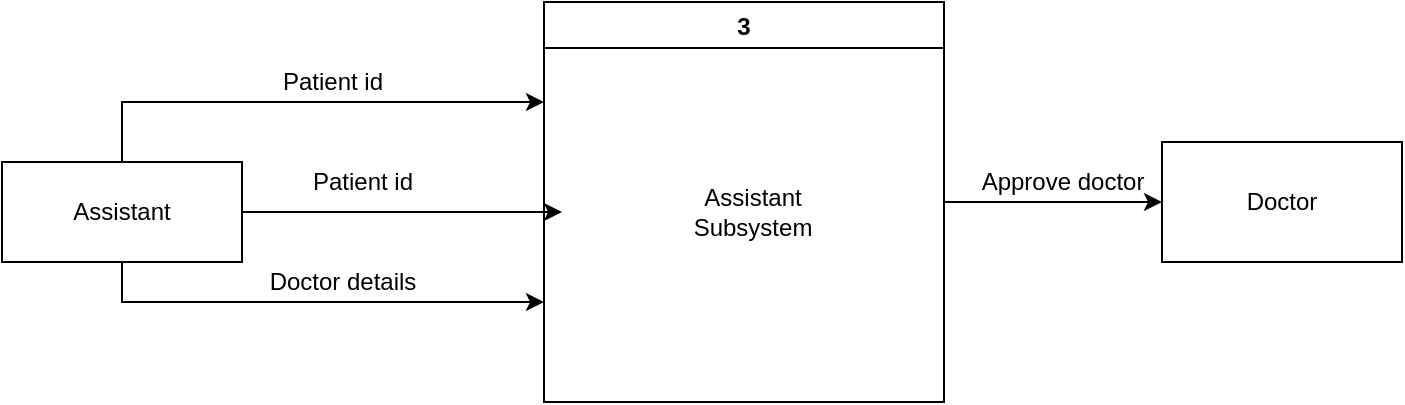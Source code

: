 <mxfile version="12.3.5" type="device" pages="1"><diagram id="JxqUhEUAlSxjzMXKHahL" name="Page-1"><mxGraphModel dx="1102" dy="582" grid="1" gridSize="10" guides="0" tooltips="1" connect="1" arrows="1" fold="1" page="1" pageScale="1" pageWidth="850" pageHeight="1100" math="0" shadow="0"><root><mxCell id="0"/><mxCell id="1" parent="0"/><mxCell id="Lclqz5RQZQSXPCHEaBrz-40" style="edgeStyle=orthogonalEdgeStyle;rounded=0;orthogonalLoop=1;jettySize=auto;html=1;exitX=1;exitY=0.5;exitDx=0;exitDy=0;" edge="1" parent="1" source="Lclqz5RQZQSXPCHEaBrz-14" target="Lclqz5RQZQSXPCHEaBrz-37"><mxGeometry relative="1" as="geometry"/></mxCell><mxCell id="Lclqz5RQZQSXPCHEaBrz-14" value="3" style="swimlane;" vertex="1" parent="1"><mxGeometry x="301" y="160" width="200" height="200" as="geometry"><mxRectangle x="301" y="160" width="40" height="23" as="alternateBounds"/></mxGeometry></mxCell><mxCell id="Lclqz5RQZQSXPCHEaBrz-16" value="Assistant&lt;br&gt;Subsystem" style="text;html=1;align=center;verticalAlign=middle;resizable=0;points=[];;autosize=1;" vertex="1" parent="Lclqz5RQZQSXPCHEaBrz-14"><mxGeometry x="69" y="90" width="70" height="30" as="geometry"/></mxCell><mxCell id="Lclqz5RQZQSXPCHEaBrz-20" style="edgeStyle=orthogonalEdgeStyle;rounded=0;orthogonalLoop=1;jettySize=auto;html=1;exitX=0.5;exitY=0;exitDx=0;exitDy=0;entryX=0;entryY=0.25;entryDx=0;entryDy=0;" edge="1" parent="1" source="Lclqz5RQZQSXPCHEaBrz-19" target="Lclqz5RQZQSXPCHEaBrz-14"><mxGeometry relative="1" as="geometry"/></mxCell><mxCell id="Lclqz5RQZQSXPCHEaBrz-29" style="edgeStyle=orthogonalEdgeStyle;rounded=0;orthogonalLoop=1;jettySize=auto;html=1;exitX=1;exitY=0.5;exitDx=0;exitDy=0;" edge="1" parent="1" source="Lclqz5RQZQSXPCHEaBrz-19"><mxGeometry relative="1" as="geometry"><mxPoint x="310" y="265" as="targetPoint"/></mxGeometry></mxCell><mxCell id="Lclqz5RQZQSXPCHEaBrz-32" style="edgeStyle=orthogonalEdgeStyle;rounded=0;orthogonalLoop=1;jettySize=auto;html=1;exitX=0.5;exitY=1;exitDx=0;exitDy=0;entryX=0;entryY=0.75;entryDx=0;entryDy=0;" edge="1" parent="1" source="Lclqz5RQZQSXPCHEaBrz-19" target="Lclqz5RQZQSXPCHEaBrz-14"><mxGeometry relative="1" as="geometry"/></mxCell><mxCell id="Lclqz5RQZQSXPCHEaBrz-19" value="Assistant" style="rounded=0;whiteSpace=wrap;html=1;" vertex="1" parent="1"><mxGeometry x="30" y="240" width="120" height="50" as="geometry"/></mxCell><mxCell id="Lclqz5RQZQSXPCHEaBrz-21" value="Patient id" style="text;html=1;align=center;verticalAlign=middle;resizable=0;points=[];;autosize=1;" vertex="1" parent="1"><mxGeometry x="160" y="190" width="70" height="20" as="geometry"/></mxCell><mxCell id="Lclqz5RQZQSXPCHEaBrz-35" value="Patient id" style="text;html=1;align=center;verticalAlign=middle;resizable=0;points=[];;autosize=1;" vertex="1" parent="1"><mxGeometry x="175" y="240" width="70" height="20" as="geometry"/></mxCell><mxCell id="Lclqz5RQZQSXPCHEaBrz-36" value="Doctor details" style="text;html=1;align=center;verticalAlign=middle;resizable=0;points=[];;autosize=1;" vertex="1" parent="1"><mxGeometry x="155" y="290" width="90" height="20" as="geometry"/></mxCell><mxCell id="Lclqz5RQZQSXPCHEaBrz-37" value="Doctor" style="rounded=0;whiteSpace=wrap;html=1;" vertex="1" parent="1"><mxGeometry x="610" y="230" width="120" height="60" as="geometry"/></mxCell><mxCell id="Lclqz5RQZQSXPCHEaBrz-41" value="Approve doctor" style="text;html=1;align=center;verticalAlign=middle;resizable=0;points=[];;autosize=1;" vertex="1" parent="1"><mxGeometry x="510" y="240" width="100" height="20" as="geometry"/></mxCell></root></mxGraphModel></diagram></mxfile>